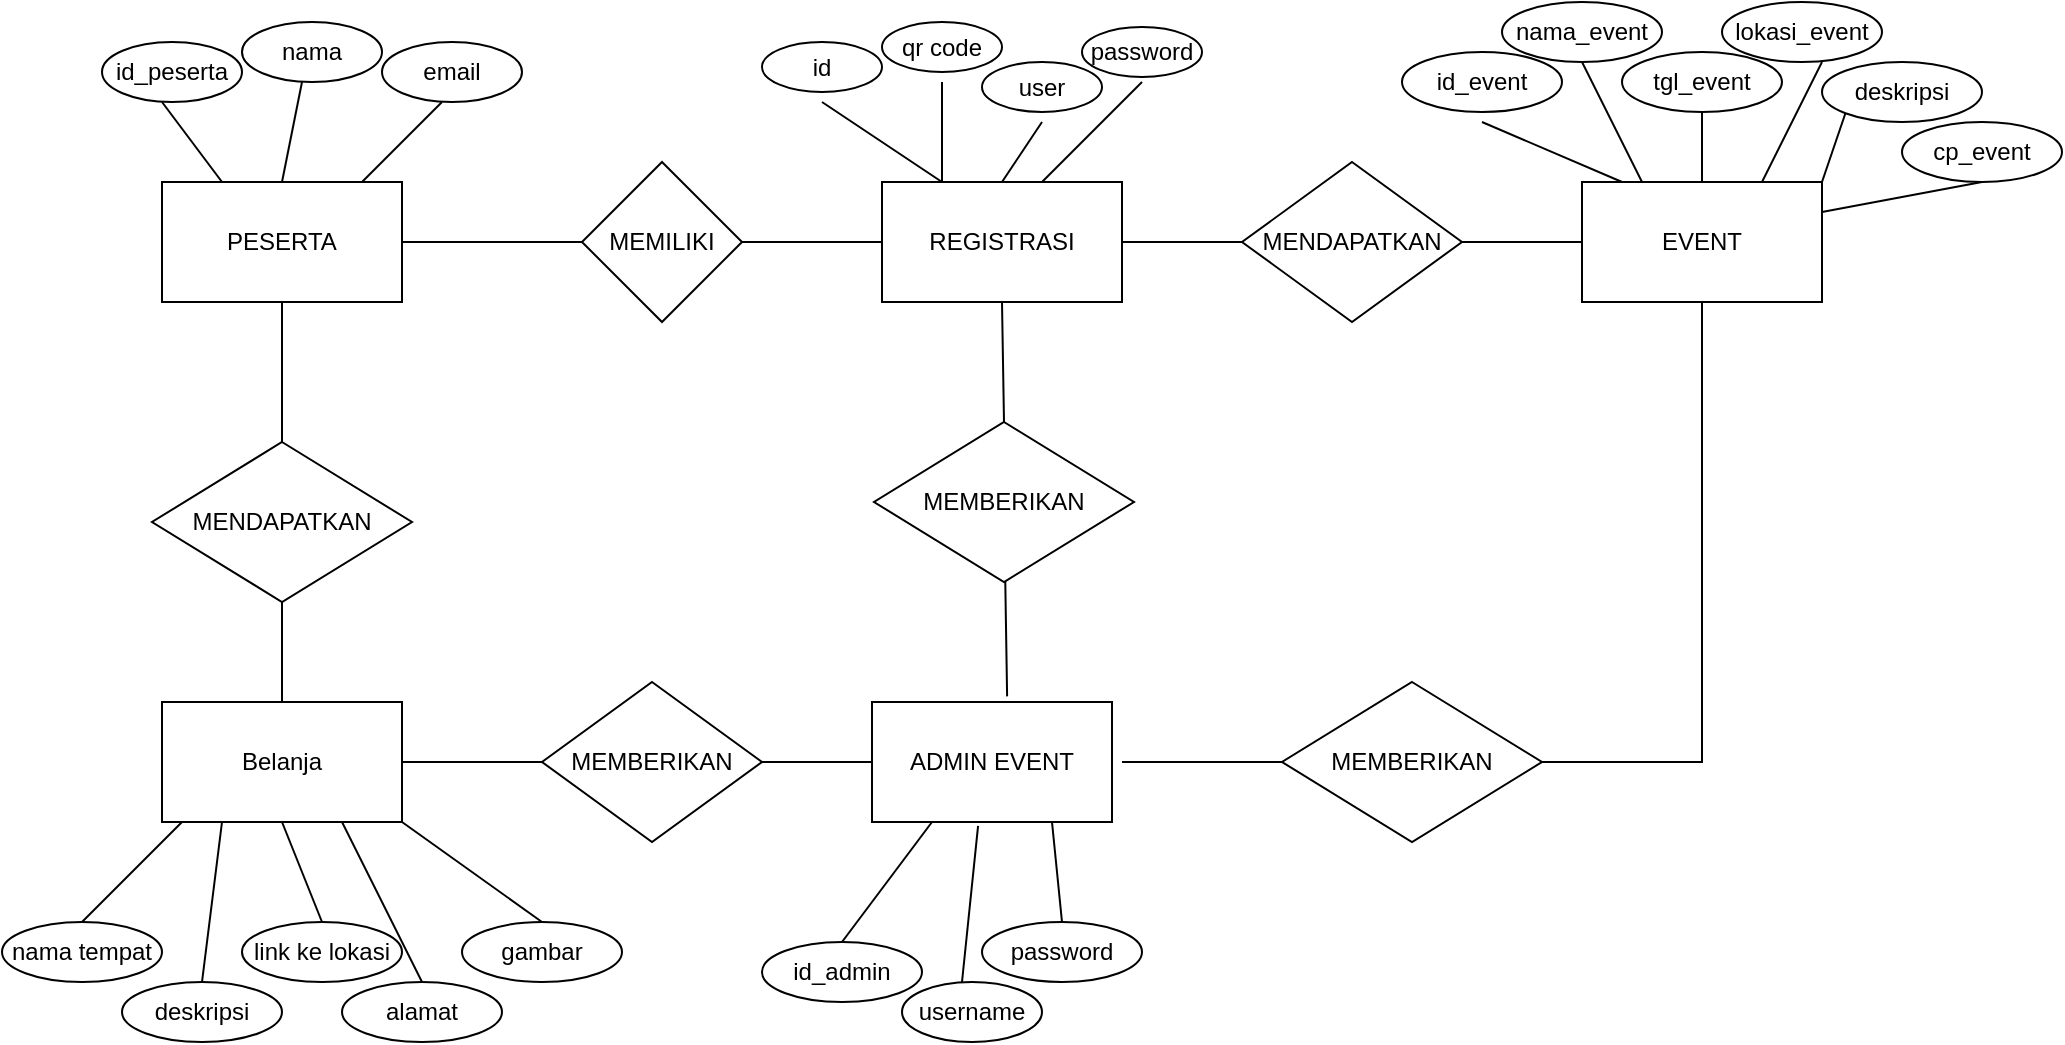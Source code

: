 <mxfile version="28.0.7">
  <diagram name="Page-1" id="OKyLxdBVDZKnVGsT_s5w">
    <mxGraphModel dx="1489" dy="924" grid="1" gridSize="10" guides="1" tooltips="1" connect="1" arrows="1" fold="1" page="1" pageScale="1" pageWidth="850" pageHeight="1100" math="0" shadow="0">
      <root>
        <mxCell id="0" />
        <mxCell id="1" parent="0" />
        <mxCell id="aQkHbzhZn3qy7GX3IeXV-1" value="PESERTA" style="rounded=0;whiteSpace=wrap;html=1;" vertex="1" parent="1">
          <mxGeometry x="130" y="260" width="120" height="60" as="geometry" />
        </mxCell>
        <mxCell id="aQkHbzhZn3qy7GX3IeXV-2" value="MEMILIKI" style="rhombus;whiteSpace=wrap;html=1;" vertex="1" parent="1">
          <mxGeometry x="340" y="250" width="80" height="80" as="geometry" />
        </mxCell>
        <mxCell id="aQkHbzhZn3qy7GX3IeXV-3" value="REGISTRASI" style="rounded=0;whiteSpace=wrap;html=1;" vertex="1" parent="1">
          <mxGeometry x="490" y="260" width="120" height="60" as="geometry" />
        </mxCell>
        <mxCell id="aQkHbzhZn3qy7GX3IeXV-4" value="" style="endArrow=none;html=1;rounded=0;entryX=0;entryY=0.5;entryDx=0;entryDy=0;" edge="1" parent="1" target="aQkHbzhZn3qy7GX3IeXV-2">
          <mxGeometry width="50" height="50" relative="1" as="geometry">
            <mxPoint x="250" y="290" as="sourcePoint" />
            <mxPoint x="300" y="240" as="targetPoint" />
          </mxGeometry>
        </mxCell>
        <mxCell id="aQkHbzhZn3qy7GX3IeXV-5" value="id_peserta" style="ellipse;whiteSpace=wrap;html=1;" vertex="1" parent="1">
          <mxGeometry x="100" y="190" width="70" height="30" as="geometry" />
        </mxCell>
        <mxCell id="aQkHbzhZn3qy7GX3IeXV-6" value="nama" style="ellipse;whiteSpace=wrap;html=1;" vertex="1" parent="1">
          <mxGeometry x="170" y="180" width="70" height="30" as="geometry" />
        </mxCell>
        <mxCell id="aQkHbzhZn3qy7GX3IeXV-7" value="email" style="ellipse;whiteSpace=wrap;html=1;" vertex="1" parent="1">
          <mxGeometry x="240" y="190" width="70" height="30" as="geometry" />
        </mxCell>
        <mxCell id="aQkHbzhZn3qy7GX3IeXV-8" value="" style="endArrow=none;html=1;rounded=0;exitX=0.25;exitY=0;exitDx=0;exitDy=0;" edge="1" parent="1" source="aQkHbzhZn3qy7GX3IeXV-1">
          <mxGeometry width="50" height="50" relative="1" as="geometry">
            <mxPoint x="80" y="270" as="sourcePoint" />
            <mxPoint x="130" y="220" as="targetPoint" />
          </mxGeometry>
        </mxCell>
        <mxCell id="aQkHbzhZn3qy7GX3IeXV-9" value="" style="endArrow=none;html=1;rounded=0;exitX=0.5;exitY=0;exitDx=0;exitDy=0;" edge="1" parent="1" source="aQkHbzhZn3qy7GX3IeXV-1">
          <mxGeometry width="50" height="50" relative="1" as="geometry">
            <mxPoint x="150" y="260" as="sourcePoint" />
            <mxPoint x="200" y="210" as="targetPoint" />
          </mxGeometry>
        </mxCell>
        <mxCell id="aQkHbzhZn3qy7GX3IeXV-10" value="" style="endArrow=none;html=1;rounded=0;" edge="1" parent="1">
          <mxGeometry width="50" height="50" relative="1" as="geometry">
            <mxPoint x="230" y="260" as="sourcePoint" />
            <mxPoint x="270" y="220" as="targetPoint" />
          </mxGeometry>
        </mxCell>
        <mxCell id="aQkHbzhZn3qy7GX3IeXV-11" value="" style="endArrow=none;html=1;rounded=0;entryX=0;entryY=0.5;entryDx=0;entryDy=0;" edge="1" parent="1" target="aQkHbzhZn3qy7GX3IeXV-3">
          <mxGeometry width="50" height="50" relative="1" as="geometry">
            <mxPoint x="420" y="290" as="sourcePoint" />
            <mxPoint x="470" y="240" as="targetPoint" />
          </mxGeometry>
        </mxCell>
        <mxCell id="aQkHbzhZn3qy7GX3IeXV-12" value="MENDAPATKAN" style="rhombus;whiteSpace=wrap;html=1;" vertex="1" parent="1">
          <mxGeometry x="670" y="250" width="110" height="80" as="geometry" />
        </mxCell>
        <mxCell id="aQkHbzhZn3qy7GX3IeXV-13" value="EVENT" style="rounded=0;whiteSpace=wrap;html=1;" vertex="1" parent="1">
          <mxGeometry x="840" y="260" width="120" height="60" as="geometry" />
        </mxCell>
        <mxCell id="aQkHbzhZn3qy7GX3IeXV-14" value="" style="endArrow=none;html=1;rounded=0;entryX=0;entryY=0.5;entryDx=0;entryDy=0;exitX=1;exitY=0.5;exitDx=0;exitDy=0;" edge="1" parent="1" source="aQkHbzhZn3qy7GX3IeXV-3" target="aQkHbzhZn3qy7GX3IeXV-12">
          <mxGeometry width="50" height="50" relative="1" as="geometry">
            <mxPoint x="610" y="300" as="sourcePoint" />
            <mxPoint x="660" y="250" as="targetPoint" />
          </mxGeometry>
        </mxCell>
        <mxCell id="aQkHbzhZn3qy7GX3IeXV-15" value="" style="endArrow=none;html=1;rounded=0;" edge="1" parent="1">
          <mxGeometry width="50" height="50" relative="1" as="geometry">
            <mxPoint x="780" y="290" as="sourcePoint" />
            <mxPoint x="840" y="290" as="targetPoint" />
          </mxGeometry>
        </mxCell>
        <mxCell id="aQkHbzhZn3qy7GX3IeXV-16" value="id" style="ellipse;whiteSpace=wrap;html=1;" vertex="1" parent="1">
          <mxGeometry x="430" y="190" width="60" height="25" as="geometry" />
        </mxCell>
        <mxCell id="aQkHbzhZn3qy7GX3IeXV-17" value="qr code" style="ellipse;whiteSpace=wrap;html=1;" vertex="1" parent="1">
          <mxGeometry x="490" y="180" width="60" height="25" as="geometry" />
        </mxCell>
        <mxCell id="aQkHbzhZn3qy7GX3IeXV-18" value="user" style="ellipse;whiteSpace=wrap;html=1;" vertex="1" parent="1">
          <mxGeometry x="540" y="200" width="60" height="25" as="geometry" />
        </mxCell>
        <mxCell id="aQkHbzhZn3qy7GX3IeXV-19" value="password" style="ellipse;whiteSpace=wrap;html=1;" vertex="1" parent="1">
          <mxGeometry x="590" y="182.5" width="60" height="25" as="geometry" />
        </mxCell>
        <mxCell id="aQkHbzhZn3qy7GX3IeXV-20" value="" style="endArrow=none;html=1;rounded=0;exitX=0.25;exitY=0;exitDx=0;exitDy=0;" edge="1" parent="1" source="aQkHbzhZn3qy7GX3IeXV-3">
          <mxGeometry width="50" height="50" relative="1" as="geometry">
            <mxPoint x="410" y="270" as="sourcePoint" />
            <mxPoint x="460" y="220" as="targetPoint" />
          </mxGeometry>
        </mxCell>
        <mxCell id="aQkHbzhZn3qy7GX3IeXV-21" value="" style="endArrow=none;html=1;rounded=0;exitX=0.25;exitY=0;exitDx=0;exitDy=0;" edge="1" parent="1" source="aQkHbzhZn3qy7GX3IeXV-3">
          <mxGeometry width="50" height="50" relative="1" as="geometry">
            <mxPoint x="470" y="260" as="sourcePoint" />
            <mxPoint x="520" y="210" as="targetPoint" />
          </mxGeometry>
        </mxCell>
        <mxCell id="aQkHbzhZn3qy7GX3IeXV-22" value="" style="endArrow=none;html=1;rounded=0;exitX=0.5;exitY=0;exitDx=0;exitDy=0;" edge="1" parent="1" source="aQkHbzhZn3qy7GX3IeXV-3">
          <mxGeometry width="50" height="50" relative="1" as="geometry">
            <mxPoint x="560" y="250" as="sourcePoint" />
            <mxPoint x="570" y="230" as="targetPoint" />
          </mxGeometry>
        </mxCell>
        <mxCell id="aQkHbzhZn3qy7GX3IeXV-23" value="" style="endArrow=none;html=1;rounded=0;" edge="1" parent="1">
          <mxGeometry width="50" height="50" relative="1" as="geometry">
            <mxPoint x="570" y="260" as="sourcePoint" />
            <mxPoint x="620" y="210" as="targetPoint" />
          </mxGeometry>
        </mxCell>
        <mxCell id="aQkHbzhZn3qy7GX3IeXV-24" value="MENDAPATKAN" style="rhombus;whiteSpace=wrap;html=1;" vertex="1" parent="1">
          <mxGeometry x="125" y="390" width="130" height="80" as="geometry" />
        </mxCell>
        <mxCell id="aQkHbzhZn3qy7GX3IeXV-25" value="Belanja" style="rounded=0;whiteSpace=wrap;html=1;" vertex="1" parent="1">
          <mxGeometry x="130" y="520" width="120" height="60" as="geometry" />
        </mxCell>
        <mxCell id="aQkHbzhZn3qy7GX3IeXV-26" value="MEMBERIKAN" style="rhombus;whiteSpace=wrap;html=1;" vertex="1" parent="1">
          <mxGeometry x="320" y="510" width="110" height="80" as="geometry" />
        </mxCell>
        <mxCell id="aQkHbzhZn3qy7GX3IeXV-27" value="ADMIN EVENT" style="rounded=0;whiteSpace=wrap;html=1;" vertex="1" parent="1">
          <mxGeometry x="485" y="520" width="120" height="60" as="geometry" />
        </mxCell>
        <mxCell id="aQkHbzhZn3qy7GX3IeXV-28" value="MEMBERIKAN" style="rhombus;whiteSpace=wrap;html=1;" vertex="1" parent="1">
          <mxGeometry x="690" y="510" width="130" height="80" as="geometry" />
        </mxCell>
        <mxCell id="aQkHbzhZn3qy7GX3IeXV-29" value="MEMBERIKAN" style="rhombus;whiteSpace=wrap;html=1;" vertex="1" parent="1">
          <mxGeometry x="486" y="380" width="130" height="80" as="geometry" />
        </mxCell>
        <mxCell id="aQkHbzhZn3qy7GX3IeXV-30" value="" style="endArrow=none;html=1;rounded=0;exitX=0.5;exitY=0;exitDx=0;exitDy=0;" edge="1" parent="1" source="aQkHbzhZn3qy7GX3IeXV-24">
          <mxGeometry width="50" height="50" relative="1" as="geometry">
            <mxPoint x="140" y="370" as="sourcePoint" />
            <mxPoint x="190" y="320" as="targetPoint" />
          </mxGeometry>
        </mxCell>
        <mxCell id="aQkHbzhZn3qy7GX3IeXV-31" value="" style="endArrow=none;html=1;rounded=0;" edge="1" parent="1">
          <mxGeometry width="50" height="50" relative="1" as="geometry">
            <mxPoint x="190" y="520" as="sourcePoint" />
            <mxPoint x="190" y="470" as="targetPoint" />
          </mxGeometry>
        </mxCell>
        <mxCell id="aQkHbzhZn3qy7GX3IeXV-32" value="" style="endArrow=none;html=1;rounded=0;entryX=0;entryY=0.5;entryDx=0;entryDy=0;" edge="1" parent="1" target="aQkHbzhZn3qy7GX3IeXV-26">
          <mxGeometry width="50" height="50" relative="1" as="geometry">
            <mxPoint x="250" y="550" as="sourcePoint" />
            <mxPoint x="300" y="500" as="targetPoint" />
          </mxGeometry>
        </mxCell>
        <mxCell id="aQkHbzhZn3qy7GX3IeXV-33" value="" style="endArrow=none;html=1;rounded=0;entryX=0;entryY=0.5;entryDx=0;entryDy=0;" edge="1" parent="1" target="aQkHbzhZn3qy7GX3IeXV-27">
          <mxGeometry width="50" height="50" relative="1" as="geometry">
            <mxPoint x="430" y="550" as="sourcePoint" />
            <mxPoint x="480" y="500" as="targetPoint" />
          </mxGeometry>
        </mxCell>
        <mxCell id="aQkHbzhZn3qy7GX3IeXV-34" value="" style="endArrow=none;html=1;rounded=0;entryX=0;entryY=0.5;entryDx=0;entryDy=0;" edge="1" parent="1" target="aQkHbzhZn3qy7GX3IeXV-28">
          <mxGeometry width="50" height="50" relative="1" as="geometry">
            <mxPoint x="610" y="550" as="sourcePoint" />
            <mxPoint x="660" y="500" as="targetPoint" />
          </mxGeometry>
        </mxCell>
        <mxCell id="aQkHbzhZn3qy7GX3IeXV-35" value="" style="endArrow=none;html=1;rounded=0;entryX=0.563;entryY=-0.047;entryDx=0;entryDy=0;entryPerimeter=0;" edge="1" parent="1" source="aQkHbzhZn3qy7GX3IeXV-29" target="aQkHbzhZn3qy7GX3IeXV-27">
          <mxGeometry width="50" height="50" relative="1" as="geometry">
            <mxPoint x="555" y="510" as="sourcePoint" />
            <mxPoint x="555" y="530.711" as="targetPoint" />
          </mxGeometry>
        </mxCell>
        <mxCell id="aQkHbzhZn3qy7GX3IeXV-36" value="" style="endArrow=none;html=1;rounded=0;exitX=0.5;exitY=0;exitDx=0;exitDy=0;entryX=0.5;entryY=1;entryDx=0;entryDy=0;" edge="1" parent="1" source="aQkHbzhZn3qy7GX3IeXV-29" target="aQkHbzhZn3qy7GX3IeXV-3">
          <mxGeometry width="50" height="50" relative="1" as="geometry">
            <mxPoint x="510" y="370" as="sourcePoint" />
            <mxPoint x="560" y="320" as="targetPoint" />
          </mxGeometry>
        </mxCell>
        <mxCell id="aQkHbzhZn3qy7GX3IeXV-37" value="" style="endArrow=none;html=1;rounded=0;entryX=0.5;entryY=1;entryDx=0;entryDy=0;" edge="1" parent="1" target="aQkHbzhZn3qy7GX3IeXV-13">
          <mxGeometry width="50" height="50" relative="1" as="geometry">
            <mxPoint x="820" y="550" as="sourcePoint" />
            <mxPoint x="890" y="550" as="targetPoint" />
            <Array as="points">
              <mxPoint x="900" y="550" />
            </Array>
          </mxGeometry>
        </mxCell>
        <mxCell id="aQkHbzhZn3qy7GX3IeXV-38" value="id_event" style="ellipse;whiteSpace=wrap;html=1;" vertex="1" parent="1">
          <mxGeometry x="750" y="195" width="80" height="30" as="geometry" />
        </mxCell>
        <mxCell id="aQkHbzhZn3qy7GX3IeXV-39" value="nama_event" style="ellipse;whiteSpace=wrap;html=1;" vertex="1" parent="1">
          <mxGeometry x="800" y="170" width="80" height="30" as="geometry" />
        </mxCell>
        <mxCell id="aQkHbzhZn3qy7GX3IeXV-40" value="tgl_event" style="ellipse;whiteSpace=wrap;html=1;" vertex="1" parent="1">
          <mxGeometry x="860" y="195" width="80" height="30" as="geometry" />
        </mxCell>
        <mxCell id="aQkHbzhZn3qy7GX3IeXV-41" value="lokasi_event" style="ellipse;whiteSpace=wrap;html=1;" vertex="1" parent="1">
          <mxGeometry x="910" y="170" width="80" height="30" as="geometry" />
        </mxCell>
        <mxCell id="aQkHbzhZn3qy7GX3IeXV-42" value="deskripsi" style="ellipse;whiteSpace=wrap;html=1;" vertex="1" parent="1">
          <mxGeometry x="960" y="200" width="80" height="30" as="geometry" />
        </mxCell>
        <mxCell id="aQkHbzhZn3qy7GX3IeXV-43" value="cp_event" style="ellipse;whiteSpace=wrap;html=1;" vertex="1" parent="1">
          <mxGeometry x="1000" y="230" width="80" height="30" as="geometry" />
        </mxCell>
        <mxCell id="aQkHbzhZn3qy7GX3IeXV-44" value="" style="endArrow=none;html=1;rounded=0;exitX=0.167;exitY=0;exitDx=0;exitDy=0;exitPerimeter=0;" edge="1" parent="1" source="aQkHbzhZn3qy7GX3IeXV-13">
          <mxGeometry width="50" height="50" relative="1" as="geometry">
            <mxPoint x="740" y="280" as="sourcePoint" />
            <mxPoint x="790" y="230" as="targetPoint" />
          </mxGeometry>
        </mxCell>
        <mxCell id="aQkHbzhZn3qy7GX3IeXV-45" value="" style="endArrow=none;html=1;rounded=0;exitX=0.25;exitY=0;exitDx=0;exitDy=0;" edge="1" parent="1" source="aQkHbzhZn3qy7GX3IeXV-13">
          <mxGeometry width="50" height="50" relative="1" as="geometry">
            <mxPoint x="790" y="250" as="sourcePoint" />
            <mxPoint x="840" y="200" as="targetPoint" />
          </mxGeometry>
        </mxCell>
        <mxCell id="aQkHbzhZn3qy7GX3IeXV-46" value="" style="endArrow=none;html=1;rounded=0;entryX=0.5;entryY=1;entryDx=0;entryDy=0;exitX=0.5;exitY=0;exitDx=0;exitDy=0;" edge="1" parent="1" source="aQkHbzhZn3qy7GX3IeXV-13" target="aQkHbzhZn3qy7GX3IeXV-40">
          <mxGeometry width="50" height="50" relative="1" as="geometry">
            <mxPoint x="870" y="280" as="sourcePoint" />
            <mxPoint x="920" y="230" as="targetPoint" />
          </mxGeometry>
        </mxCell>
        <mxCell id="aQkHbzhZn3qy7GX3IeXV-47" value="" style="endArrow=none;html=1;rounded=0;exitX=0.75;exitY=0;exitDx=0;exitDy=0;" edge="1" parent="1" source="aQkHbzhZn3qy7GX3IeXV-13">
          <mxGeometry width="50" height="50" relative="1" as="geometry">
            <mxPoint x="910" y="250" as="sourcePoint" />
            <mxPoint x="960" y="200" as="targetPoint" />
          </mxGeometry>
        </mxCell>
        <mxCell id="aQkHbzhZn3qy7GX3IeXV-48" value="" style="endArrow=none;html=1;rounded=0;entryX=0;entryY=1;entryDx=0;entryDy=0;exitX=1;exitY=0;exitDx=0;exitDy=0;" edge="1" parent="1" source="aQkHbzhZn3qy7GX3IeXV-13" target="aQkHbzhZn3qy7GX3IeXV-42">
          <mxGeometry width="50" height="50" relative="1" as="geometry">
            <mxPoint x="930" y="300" as="sourcePoint" />
            <mxPoint x="980" y="250" as="targetPoint" />
          </mxGeometry>
        </mxCell>
        <mxCell id="aQkHbzhZn3qy7GX3IeXV-49" value="" style="endArrow=none;html=1;rounded=0;exitX=1;exitY=0.25;exitDx=0;exitDy=0;" edge="1" parent="1" source="aQkHbzhZn3qy7GX3IeXV-13">
          <mxGeometry width="50" height="50" relative="1" as="geometry">
            <mxPoint x="990" y="310" as="sourcePoint" />
            <mxPoint x="1040" y="260" as="targetPoint" />
          </mxGeometry>
        </mxCell>
        <mxCell id="aQkHbzhZn3qy7GX3IeXV-50" value="nama tempat" style="ellipse;whiteSpace=wrap;html=1;" vertex="1" parent="1">
          <mxGeometry x="50" y="630" width="80" height="30" as="geometry" />
        </mxCell>
        <mxCell id="aQkHbzhZn3qy7GX3IeXV-51" value="deskripsi" style="ellipse;whiteSpace=wrap;html=1;" vertex="1" parent="1">
          <mxGeometry x="110" y="660" width="80" height="30" as="geometry" />
        </mxCell>
        <mxCell id="aQkHbzhZn3qy7GX3IeXV-52" value="link ke lokasi" style="ellipse;whiteSpace=wrap;html=1;" vertex="1" parent="1">
          <mxGeometry x="170" y="630" width="80" height="30" as="geometry" />
        </mxCell>
        <mxCell id="aQkHbzhZn3qy7GX3IeXV-53" value="alamat" style="ellipse;whiteSpace=wrap;html=1;" vertex="1" parent="1">
          <mxGeometry x="220" y="660" width="80" height="30" as="geometry" />
        </mxCell>
        <mxCell id="aQkHbzhZn3qy7GX3IeXV-54" value="" style="endArrow=none;html=1;rounded=0;" edge="1" parent="1">
          <mxGeometry width="50" height="50" relative="1" as="geometry">
            <mxPoint x="90" y="630" as="sourcePoint" />
            <mxPoint x="140" y="580" as="targetPoint" />
          </mxGeometry>
        </mxCell>
        <mxCell id="aQkHbzhZn3qy7GX3IeXV-55" value="" style="endArrow=none;html=1;rounded=0;entryX=0.25;entryY=1;entryDx=0;entryDy=0;" edge="1" parent="1" target="aQkHbzhZn3qy7GX3IeXV-25">
          <mxGeometry width="50" height="50" relative="1" as="geometry">
            <mxPoint x="150" y="660" as="sourcePoint" />
            <mxPoint x="200" y="610" as="targetPoint" />
          </mxGeometry>
        </mxCell>
        <mxCell id="aQkHbzhZn3qy7GX3IeXV-56" value="" style="endArrow=none;html=1;rounded=0;entryX=0.5;entryY=1;entryDx=0;entryDy=0;" edge="1" parent="1" target="aQkHbzhZn3qy7GX3IeXV-25">
          <mxGeometry width="50" height="50" relative="1" as="geometry">
            <mxPoint x="210" y="630" as="sourcePoint" />
            <mxPoint x="260" y="580" as="targetPoint" />
          </mxGeometry>
        </mxCell>
        <mxCell id="aQkHbzhZn3qy7GX3IeXV-57" value="" style="endArrow=none;html=1;rounded=0;entryX=0.75;entryY=1;entryDx=0;entryDy=0;" edge="1" parent="1" target="aQkHbzhZn3qy7GX3IeXV-25">
          <mxGeometry width="50" height="50" relative="1" as="geometry">
            <mxPoint x="260" y="660" as="sourcePoint" />
            <mxPoint x="310" y="610" as="targetPoint" />
          </mxGeometry>
        </mxCell>
        <mxCell id="aQkHbzhZn3qy7GX3IeXV-58" value="id_admin" style="ellipse;whiteSpace=wrap;html=1;" vertex="1" parent="1">
          <mxGeometry x="430" y="640" width="80" height="30" as="geometry" />
        </mxCell>
        <mxCell id="aQkHbzhZn3qy7GX3IeXV-59" value="username" style="ellipse;whiteSpace=wrap;html=1;" vertex="1" parent="1">
          <mxGeometry x="500" y="660" width="70" height="30" as="geometry" />
        </mxCell>
        <mxCell id="aQkHbzhZn3qy7GX3IeXV-60" value="password" style="ellipse;whiteSpace=wrap;html=1;" vertex="1" parent="1">
          <mxGeometry x="540" y="630" width="80" height="30" as="geometry" />
        </mxCell>
        <mxCell id="aQkHbzhZn3qy7GX3IeXV-61" value="" style="endArrow=none;html=1;rounded=0;entryX=0.25;entryY=1;entryDx=0;entryDy=0;" edge="1" parent="1" target="aQkHbzhZn3qy7GX3IeXV-27">
          <mxGeometry width="50" height="50" relative="1" as="geometry">
            <mxPoint x="470" y="640" as="sourcePoint" />
            <mxPoint x="520" y="590" as="targetPoint" />
          </mxGeometry>
        </mxCell>
        <mxCell id="aQkHbzhZn3qy7GX3IeXV-62" value="" style="endArrow=none;html=1;rounded=0;entryX=0.442;entryY=1.033;entryDx=0;entryDy=0;entryPerimeter=0;" edge="1" parent="1" target="aQkHbzhZn3qy7GX3IeXV-27">
          <mxGeometry width="50" height="50" relative="1" as="geometry">
            <mxPoint x="530" y="660" as="sourcePoint" />
            <mxPoint x="580" y="610" as="targetPoint" />
          </mxGeometry>
        </mxCell>
        <mxCell id="aQkHbzhZn3qy7GX3IeXV-63" value="" style="endArrow=none;html=1;rounded=0;entryX=0.75;entryY=1;entryDx=0;entryDy=0;" edge="1" parent="1" target="aQkHbzhZn3qy7GX3IeXV-27">
          <mxGeometry width="50" height="50" relative="1" as="geometry">
            <mxPoint x="580" y="630" as="sourcePoint" />
            <mxPoint x="630" y="580" as="targetPoint" />
          </mxGeometry>
        </mxCell>
        <mxCell id="aQkHbzhZn3qy7GX3IeXV-64" value="gambar" style="ellipse;whiteSpace=wrap;html=1;" vertex="1" parent="1">
          <mxGeometry x="280" y="630" width="80" height="30" as="geometry" />
        </mxCell>
        <mxCell id="aQkHbzhZn3qy7GX3IeXV-65" value="" style="endArrow=none;html=1;rounded=0;entryX=1;entryY=1;entryDx=0;entryDy=0;" edge="1" parent="1" target="aQkHbzhZn3qy7GX3IeXV-25">
          <mxGeometry width="50" height="50" relative="1" as="geometry">
            <mxPoint x="320" y="630" as="sourcePoint" />
            <mxPoint x="370" y="580" as="targetPoint" />
          </mxGeometry>
        </mxCell>
      </root>
    </mxGraphModel>
  </diagram>
</mxfile>
